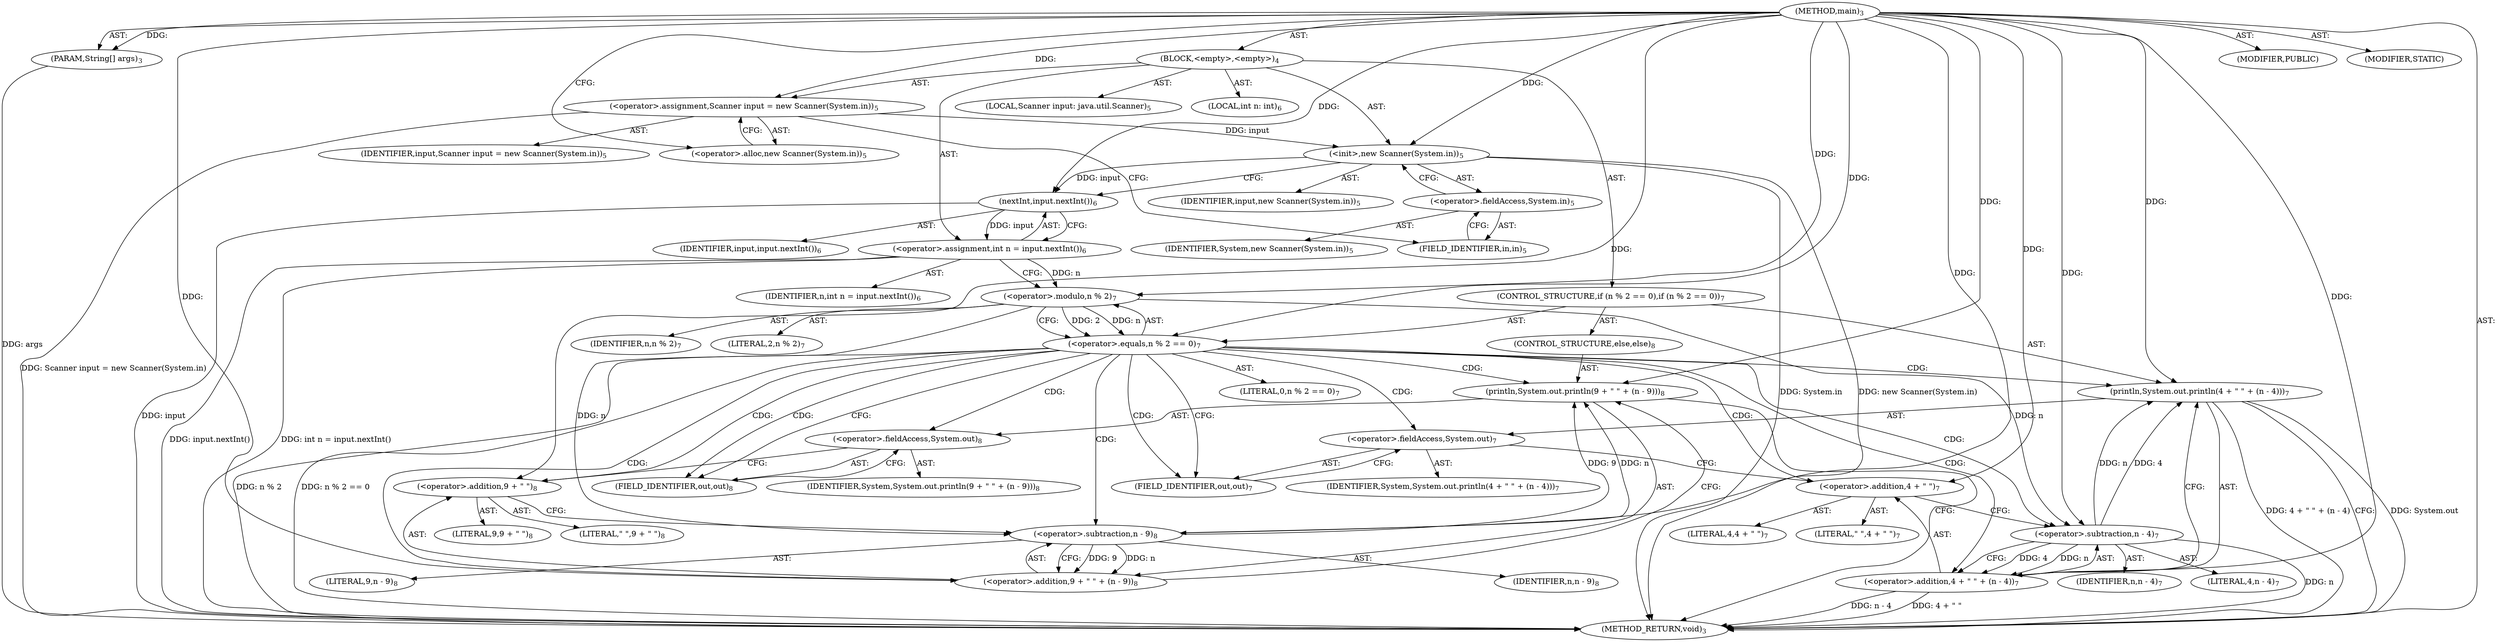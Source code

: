 digraph "main" {  
"19" [label = <(METHOD,main)<SUB>3</SUB>> ]
"20" [label = <(PARAM,String[] args)<SUB>3</SUB>> ]
"21" [label = <(BLOCK,&lt;empty&gt;,&lt;empty&gt;)<SUB>4</SUB>> ]
"4" [label = <(LOCAL,Scanner input: java.util.Scanner)<SUB>5</SUB>> ]
"22" [label = <(&lt;operator&gt;.assignment,Scanner input = new Scanner(System.in))<SUB>5</SUB>> ]
"23" [label = <(IDENTIFIER,input,Scanner input = new Scanner(System.in))<SUB>5</SUB>> ]
"24" [label = <(&lt;operator&gt;.alloc,new Scanner(System.in))<SUB>5</SUB>> ]
"25" [label = <(&lt;init&gt;,new Scanner(System.in))<SUB>5</SUB>> ]
"3" [label = <(IDENTIFIER,input,new Scanner(System.in))<SUB>5</SUB>> ]
"26" [label = <(&lt;operator&gt;.fieldAccess,System.in)<SUB>5</SUB>> ]
"27" [label = <(IDENTIFIER,System,new Scanner(System.in))<SUB>5</SUB>> ]
"28" [label = <(FIELD_IDENTIFIER,in,in)<SUB>5</SUB>> ]
"29" [label = <(LOCAL,int n: int)<SUB>6</SUB>> ]
"30" [label = <(&lt;operator&gt;.assignment,int n = input.nextInt())<SUB>6</SUB>> ]
"31" [label = <(IDENTIFIER,n,int n = input.nextInt())<SUB>6</SUB>> ]
"32" [label = <(nextInt,input.nextInt())<SUB>6</SUB>> ]
"33" [label = <(IDENTIFIER,input,input.nextInt())<SUB>6</SUB>> ]
"34" [label = <(CONTROL_STRUCTURE,if (n % 2 == 0),if (n % 2 == 0))<SUB>7</SUB>> ]
"35" [label = <(&lt;operator&gt;.equals,n % 2 == 0)<SUB>7</SUB>> ]
"36" [label = <(&lt;operator&gt;.modulo,n % 2)<SUB>7</SUB>> ]
"37" [label = <(IDENTIFIER,n,n % 2)<SUB>7</SUB>> ]
"38" [label = <(LITERAL,2,n % 2)<SUB>7</SUB>> ]
"39" [label = <(LITERAL,0,n % 2 == 0)<SUB>7</SUB>> ]
"40" [label = <(println,System.out.println(4 + &quot; &quot; + (n - 4)))<SUB>7</SUB>> ]
"41" [label = <(&lt;operator&gt;.fieldAccess,System.out)<SUB>7</SUB>> ]
"42" [label = <(IDENTIFIER,System,System.out.println(4 + &quot; &quot; + (n - 4)))<SUB>7</SUB>> ]
"43" [label = <(FIELD_IDENTIFIER,out,out)<SUB>7</SUB>> ]
"44" [label = <(&lt;operator&gt;.addition,4 + &quot; &quot; + (n - 4))<SUB>7</SUB>> ]
"45" [label = <(&lt;operator&gt;.addition,4 + &quot; &quot;)<SUB>7</SUB>> ]
"46" [label = <(LITERAL,4,4 + &quot; &quot;)<SUB>7</SUB>> ]
"47" [label = <(LITERAL,&quot; &quot;,4 + &quot; &quot;)<SUB>7</SUB>> ]
"48" [label = <(&lt;operator&gt;.subtraction,n - 4)<SUB>7</SUB>> ]
"49" [label = <(IDENTIFIER,n,n - 4)<SUB>7</SUB>> ]
"50" [label = <(LITERAL,4,n - 4)<SUB>7</SUB>> ]
"51" [label = <(CONTROL_STRUCTURE,else,else)<SUB>8</SUB>> ]
"52" [label = <(println,System.out.println(9 + &quot; &quot; + (n - 9)))<SUB>8</SUB>> ]
"53" [label = <(&lt;operator&gt;.fieldAccess,System.out)<SUB>8</SUB>> ]
"54" [label = <(IDENTIFIER,System,System.out.println(9 + &quot; &quot; + (n - 9)))<SUB>8</SUB>> ]
"55" [label = <(FIELD_IDENTIFIER,out,out)<SUB>8</SUB>> ]
"56" [label = <(&lt;operator&gt;.addition,9 + &quot; &quot; + (n - 9))<SUB>8</SUB>> ]
"57" [label = <(&lt;operator&gt;.addition,9 + &quot; &quot;)<SUB>8</SUB>> ]
"58" [label = <(LITERAL,9,9 + &quot; &quot;)<SUB>8</SUB>> ]
"59" [label = <(LITERAL,&quot; &quot;,9 + &quot; &quot;)<SUB>8</SUB>> ]
"60" [label = <(&lt;operator&gt;.subtraction,n - 9)<SUB>8</SUB>> ]
"61" [label = <(IDENTIFIER,n,n - 9)<SUB>8</SUB>> ]
"62" [label = <(LITERAL,9,n - 9)<SUB>8</SUB>> ]
"63" [label = <(MODIFIER,PUBLIC)> ]
"64" [label = <(MODIFIER,STATIC)> ]
"65" [label = <(METHOD_RETURN,void)<SUB>3</SUB>> ]
  "19" -> "20"  [ label = "AST: "] 
  "19" -> "21"  [ label = "AST: "] 
  "19" -> "63"  [ label = "AST: "] 
  "19" -> "64"  [ label = "AST: "] 
  "19" -> "65"  [ label = "AST: "] 
  "21" -> "4"  [ label = "AST: "] 
  "21" -> "22"  [ label = "AST: "] 
  "21" -> "25"  [ label = "AST: "] 
  "21" -> "29"  [ label = "AST: "] 
  "21" -> "30"  [ label = "AST: "] 
  "21" -> "34"  [ label = "AST: "] 
  "22" -> "23"  [ label = "AST: "] 
  "22" -> "24"  [ label = "AST: "] 
  "25" -> "3"  [ label = "AST: "] 
  "25" -> "26"  [ label = "AST: "] 
  "26" -> "27"  [ label = "AST: "] 
  "26" -> "28"  [ label = "AST: "] 
  "30" -> "31"  [ label = "AST: "] 
  "30" -> "32"  [ label = "AST: "] 
  "32" -> "33"  [ label = "AST: "] 
  "34" -> "35"  [ label = "AST: "] 
  "34" -> "40"  [ label = "AST: "] 
  "34" -> "51"  [ label = "AST: "] 
  "35" -> "36"  [ label = "AST: "] 
  "35" -> "39"  [ label = "AST: "] 
  "36" -> "37"  [ label = "AST: "] 
  "36" -> "38"  [ label = "AST: "] 
  "40" -> "41"  [ label = "AST: "] 
  "40" -> "44"  [ label = "AST: "] 
  "41" -> "42"  [ label = "AST: "] 
  "41" -> "43"  [ label = "AST: "] 
  "44" -> "45"  [ label = "AST: "] 
  "44" -> "48"  [ label = "AST: "] 
  "45" -> "46"  [ label = "AST: "] 
  "45" -> "47"  [ label = "AST: "] 
  "48" -> "49"  [ label = "AST: "] 
  "48" -> "50"  [ label = "AST: "] 
  "51" -> "52"  [ label = "AST: "] 
  "52" -> "53"  [ label = "AST: "] 
  "52" -> "56"  [ label = "AST: "] 
  "53" -> "54"  [ label = "AST: "] 
  "53" -> "55"  [ label = "AST: "] 
  "56" -> "57"  [ label = "AST: "] 
  "56" -> "60"  [ label = "AST: "] 
  "57" -> "58"  [ label = "AST: "] 
  "57" -> "59"  [ label = "AST: "] 
  "60" -> "61"  [ label = "AST: "] 
  "60" -> "62"  [ label = "AST: "] 
  "22" -> "28"  [ label = "CFG: "] 
  "25" -> "32"  [ label = "CFG: "] 
  "30" -> "36"  [ label = "CFG: "] 
  "24" -> "22"  [ label = "CFG: "] 
  "26" -> "25"  [ label = "CFG: "] 
  "32" -> "30"  [ label = "CFG: "] 
  "35" -> "43"  [ label = "CFG: "] 
  "35" -> "55"  [ label = "CFG: "] 
  "40" -> "65"  [ label = "CFG: "] 
  "28" -> "26"  [ label = "CFG: "] 
  "36" -> "35"  [ label = "CFG: "] 
  "41" -> "45"  [ label = "CFG: "] 
  "44" -> "40"  [ label = "CFG: "] 
  "52" -> "65"  [ label = "CFG: "] 
  "43" -> "41"  [ label = "CFG: "] 
  "45" -> "48"  [ label = "CFG: "] 
  "48" -> "44"  [ label = "CFG: "] 
  "53" -> "57"  [ label = "CFG: "] 
  "56" -> "52"  [ label = "CFG: "] 
  "55" -> "53"  [ label = "CFG: "] 
  "57" -> "60"  [ label = "CFG: "] 
  "60" -> "56"  [ label = "CFG: "] 
  "19" -> "24"  [ label = "CFG: "] 
  "20" -> "65"  [ label = "DDG: args"] 
  "22" -> "65"  [ label = "DDG: Scanner input = new Scanner(System.in)"] 
  "25" -> "65"  [ label = "DDG: System.in"] 
  "25" -> "65"  [ label = "DDG: new Scanner(System.in)"] 
  "32" -> "65"  [ label = "DDG: input"] 
  "30" -> "65"  [ label = "DDG: input.nextInt()"] 
  "30" -> "65"  [ label = "DDG: int n = input.nextInt()"] 
  "35" -> "65"  [ label = "DDG: n % 2"] 
  "35" -> "65"  [ label = "DDG: n % 2 == 0"] 
  "40" -> "65"  [ label = "DDG: System.out"] 
  "44" -> "65"  [ label = "DDG: 4 + &quot; &quot;"] 
  "48" -> "65"  [ label = "DDG: n"] 
  "44" -> "65"  [ label = "DDG: n - 4"] 
  "40" -> "65"  [ label = "DDG: 4 + &quot; &quot; + (n - 4)"] 
  "19" -> "20"  [ label = "DDG: "] 
  "19" -> "22"  [ label = "DDG: "] 
  "32" -> "30"  [ label = "DDG: input"] 
  "22" -> "25"  [ label = "DDG: input"] 
  "19" -> "25"  [ label = "DDG: "] 
  "25" -> "32"  [ label = "DDG: input"] 
  "19" -> "32"  [ label = "DDG: "] 
  "36" -> "35"  [ label = "DDG: n"] 
  "36" -> "35"  [ label = "DDG: 2"] 
  "19" -> "35"  [ label = "DDG: "] 
  "19" -> "40"  [ label = "DDG: "] 
  "48" -> "40"  [ label = "DDG: n"] 
  "48" -> "40"  [ label = "DDG: 4"] 
  "30" -> "36"  [ label = "DDG: n"] 
  "19" -> "36"  [ label = "DDG: "] 
  "19" -> "44"  [ label = "DDG: "] 
  "48" -> "44"  [ label = "DDG: n"] 
  "48" -> "44"  [ label = "DDG: 4"] 
  "19" -> "52"  [ label = "DDG: "] 
  "60" -> "52"  [ label = "DDG: n"] 
  "60" -> "52"  [ label = "DDG: 9"] 
  "19" -> "45"  [ label = "DDG: "] 
  "36" -> "48"  [ label = "DDG: n"] 
  "19" -> "48"  [ label = "DDG: "] 
  "19" -> "56"  [ label = "DDG: "] 
  "60" -> "56"  [ label = "DDG: n"] 
  "60" -> "56"  [ label = "DDG: 9"] 
  "19" -> "57"  [ label = "DDG: "] 
  "36" -> "60"  [ label = "DDG: n"] 
  "19" -> "60"  [ label = "DDG: "] 
  "35" -> "40"  [ label = "CDG: "] 
  "35" -> "48"  [ label = "CDG: "] 
  "35" -> "60"  [ label = "CDG: "] 
  "35" -> "57"  [ label = "CDG: "] 
  "35" -> "44"  [ label = "CDG: "] 
  "35" -> "52"  [ label = "CDG: "] 
  "35" -> "55"  [ label = "CDG: "] 
  "35" -> "53"  [ label = "CDG: "] 
  "35" -> "56"  [ label = "CDG: "] 
  "35" -> "41"  [ label = "CDG: "] 
  "35" -> "45"  [ label = "CDG: "] 
  "35" -> "43"  [ label = "CDG: "] 
}
